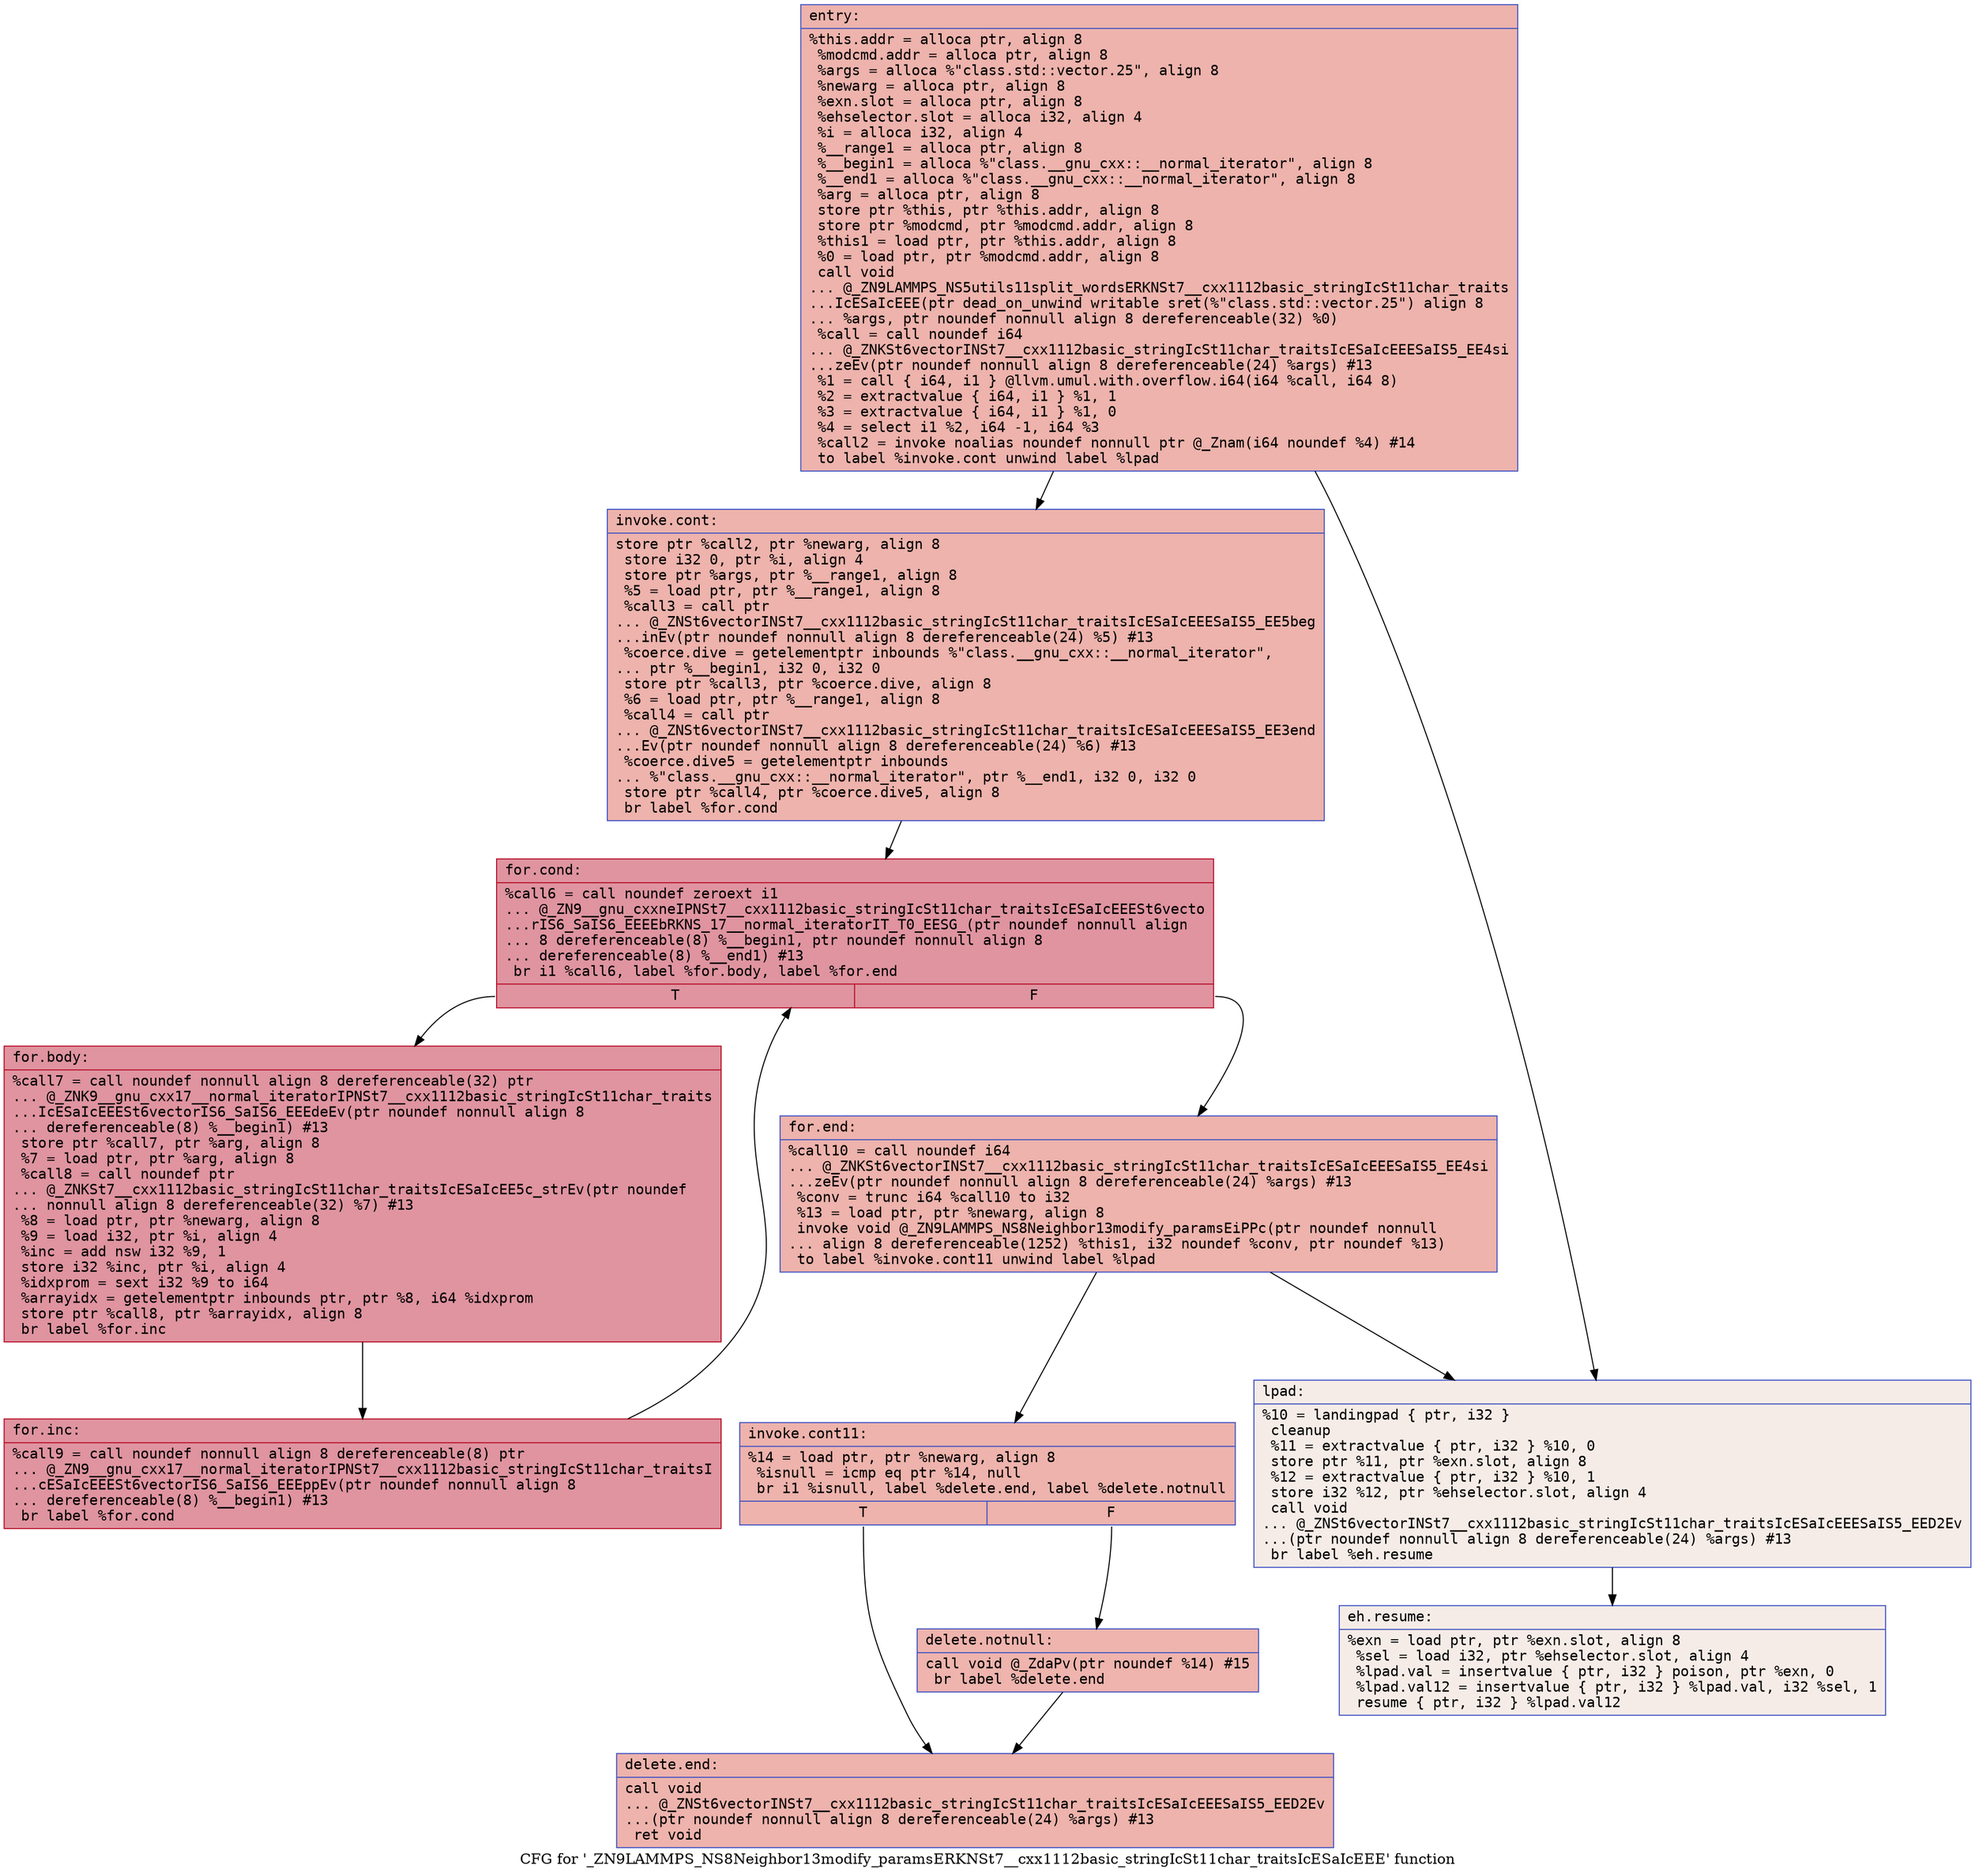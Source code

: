 digraph "CFG for '_ZN9LAMMPS_NS8Neighbor13modify_paramsERKNSt7__cxx1112basic_stringIcSt11char_traitsIcESaIcEEE' function" {
	label="CFG for '_ZN9LAMMPS_NS8Neighbor13modify_paramsERKNSt7__cxx1112basic_stringIcSt11char_traitsIcESaIcEEE' function";

	Node0x5563be11d6b0 [shape=record,color="#3d50c3ff", style=filled, fillcolor="#d6524470" fontname="Courier",label="{entry:\l|  %this.addr = alloca ptr, align 8\l  %modcmd.addr = alloca ptr, align 8\l  %args = alloca %\"class.std::vector.25\", align 8\l  %newarg = alloca ptr, align 8\l  %exn.slot = alloca ptr, align 8\l  %ehselector.slot = alloca i32, align 4\l  %i = alloca i32, align 4\l  %__range1 = alloca ptr, align 8\l  %__begin1 = alloca %\"class.__gnu_cxx::__normal_iterator\", align 8\l  %__end1 = alloca %\"class.__gnu_cxx::__normal_iterator\", align 8\l  %arg = alloca ptr, align 8\l  store ptr %this, ptr %this.addr, align 8\l  store ptr %modcmd, ptr %modcmd.addr, align 8\l  %this1 = load ptr, ptr %this.addr, align 8\l  %0 = load ptr, ptr %modcmd.addr, align 8\l  call void\l... @_ZN9LAMMPS_NS5utils11split_wordsERKNSt7__cxx1112basic_stringIcSt11char_traits\l...IcESaIcEEE(ptr dead_on_unwind writable sret(%\"class.std::vector.25\") align 8\l... %args, ptr noundef nonnull align 8 dereferenceable(32) %0)\l  %call = call noundef i64\l... @_ZNKSt6vectorINSt7__cxx1112basic_stringIcSt11char_traitsIcESaIcEEESaIS5_EE4si\l...zeEv(ptr noundef nonnull align 8 dereferenceable(24) %args) #13\l  %1 = call \{ i64, i1 \} @llvm.umul.with.overflow.i64(i64 %call, i64 8)\l  %2 = extractvalue \{ i64, i1 \} %1, 1\l  %3 = extractvalue \{ i64, i1 \} %1, 0\l  %4 = select i1 %2, i64 -1, i64 %3\l  %call2 = invoke noalias noundef nonnull ptr @_Znam(i64 noundef %4) #14\l          to label %invoke.cont unwind label %lpad\l}"];
	Node0x5563be11d6b0 -> Node0x5563be11e7d0[tooltip="entry -> invoke.cont\nProbability 100.00%" ];
	Node0x5563be11d6b0 -> Node0x5563be11e820[tooltip="entry -> lpad\nProbability 0.00%" ];
	Node0x5563be11e7d0 [shape=record,color="#3d50c3ff", style=filled, fillcolor="#d6524470" fontname="Courier",label="{invoke.cont:\l|  store ptr %call2, ptr %newarg, align 8\l  store i32 0, ptr %i, align 4\l  store ptr %args, ptr %__range1, align 8\l  %5 = load ptr, ptr %__range1, align 8\l  %call3 = call ptr\l... @_ZNSt6vectorINSt7__cxx1112basic_stringIcSt11char_traitsIcESaIcEEESaIS5_EE5beg\l...inEv(ptr noundef nonnull align 8 dereferenceable(24) %5) #13\l  %coerce.dive = getelementptr inbounds %\"class.__gnu_cxx::__normal_iterator\",\l... ptr %__begin1, i32 0, i32 0\l  store ptr %call3, ptr %coerce.dive, align 8\l  %6 = load ptr, ptr %__range1, align 8\l  %call4 = call ptr\l... @_ZNSt6vectorINSt7__cxx1112basic_stringIcSt11char_traitsIcESaIcEEESaIS5_EE3end\l...Ev(ptr noundef nonnull align 8 dereferenceable(24) %6) #13\l  %coerce.dive5 = getelementptr inbounds\l... %\"class.__gnu_cxx::__normal_iterator\", ptr %__end1, i32 0, i32 0\l  store ptr %call4, ptr %coerce.dive5, align 8\l  br label %for.cond\l}"];
	Node0x5563be11e7d0 -> Node0x5563be11f110[tooltip="invoke.cont -> for.cond\nProbability 100.00%" ];
	Node0x5563be11f110 [shape=record,color="#b70d28ff", style=filled, fillcolor="#b70d2870" fontname="Courier",label="{for.cond:\l|  %call6 = call noundef zeroext i1\l... @_ZN9__gnu_cxxneIPNSt7__cxx1112basic_stringIcSt11char_traitsIcESaIcEEESt6vecto\l...rIS6_SaIS6_EEEEbRKNS_17__normal_iteratorIT_T0_EESG_(ptr noundef nonnull align\l... 8 dereferenceable(8) %__begin1, ptr noundef nonnull align 8\l... dereferenceable(8) %__end1) #13\l  br i1 %call6, label %for.body, label %for.end\l|{<s0>T|<s1>F}}"];
	Node0x5563be11f110:s0 -> Node0x5563be11dd50[tooltip="for.cond -> for.body\nProbability 96.88%" ];
	Node0x5563be11f110:s1 -> Node0x5563be11ddd0[tooltip="for.cond -> for.end\nProbability 3.12%" ];
	Node0x5563be11dd50 [shape=record,color="#b70d28ff", style=filled, fillcolor="#b70d2870" fontname="Courier",label="{for.body:\l|  %call7 = call noundef nonnull align 8 dereferenceable(32) ptr\l... @_ZNK9__gnu_cxx17__normal_iteratorIPNSt7__cxx1112basic_stringIcSt11char_traits\l...IcESaIcEEESt6vectorIS6_SaIS6_EEEdeEv(ptr noundef nonnull align 8\l... dereferenceable(8) %__begin1) #13\l  store ptr %call7, ptr %arg, align 8\l  %7 = load ptr, ptr %arg, align 8\l  %call8 = call noundef ptr\l... @_ZNKSt7__cxx1112basic_stringIcSt11char_traitsIcESaIcEE5c_strEv(ptr noundef\l... nonnull align 8 dereferenceable(32) %7) #13\l  %8 = load ptr, ptr %newarg, align 8\l  %9 = load i32, ptr %i, align 4\l  %inc = add nsw i32 %9, 1\l  store i32 %inc, ptr %i, align 4\l  %idxprom = sext i32 %9 to i64\l  %arrayidx = getelementptr inbounds ptr, ptr %8, i64 %idxprom\l  store ptr %call8, ptr %arrayidx, align 8\l  br label %for.inc\l}"];
	Node0x5563be11dd50 -> Node0x5563be11f9f0[tooltip="for.body -> for.inc\nProbability 100.00%" ];
	Node0x5563be11f9f0 [shape=record,color="#b70d28ff", style=filled, fillcolor="#b70d2870" fontname="Courier",label="{for.inc:\l|  %call9 = call noundef nonnull align 8 dereferenceable(8) ptr\l... @_ZN9__gnu_cxx17__normal_iteratorIPNSt7__cxx1112basic_stringIcSt11char_traitsI\l...cESaIcEEESt6vectorIS6_SaIS6_EEEppEv(ptr noundef nonnull align 8\l... dereferenceable(8) %__begin1) #13\l  br label %for.cond\l}"];
	Node0x5563be11f9f0 -> Node0x5563be11f110[tooltip="for.inc -> for.cond\nProbability 100.00%" ];
	Node0x5563be11e820 [shape=record,color="#3d50c3ff", style=filled, fillcolor="#ead5c970" fontname="Courier",label="{lpad:\l|  %10 = landingpad \{ ptr, i32 \}\l          cleanup\l  %11 = extractvalue \{ ptr, i32 \} %10, 0\l  store ptr %11, ptr %exn.slot, align 8\l  %12 = extractvalue \{ ptr, i32 \} %10, 1\l  store i32 %12, ptr %ehselector.slot, align 4\l  call void\l... @_ZNSt6vectorINSt7__cxx1112basic_stringIcSt11char_traitsIcESaIcEEESaIS5_EED2Ev\l...(ptr noundef nonnull align 8 dereferenceable(24) %args) #13\l  br label %eh.resume\l}"];
	Node0x5563be11e820 -> Node0x5563be120600[tooltip="lpad -> eh.resume\nProbability 100.00%" ];
	Node0x5563be11ddd0 [shape=record,color="#3d50c3ff", style=filled, fillcolor="#d6524470" fontname="Courier",label="{for.end:\l|  %call10 = call noundef i64\l... @_ZNKSt6vectorINSt7__cxx1112basic_stringIcSt11char_traitsIcESaIcEEESaIS5_EE4si\l...zeEv(ptr noundef nonnull align 8 dereferenceable(24) %args) #13\l  %conv = trunc i64 %call10 to i32\l  %13 = load ptr, ptr %newarg, align 8\l  invoke void @_ZN9LAMMPS_NS8Neighbor13modify_paramsEiPPc(ptr noundef nonnull\l... align 8 dereferenceable(1252) %this1, i32 noundef %conv, ptr noundef %13)\l          to label %invoke.cont11 unwind label %lpad\l}"];
	Node0x5563be11ddd0 -> Node0x5563be120860[tooltip="for.end -> invoke.cont11\nProbability 100.00%" ];
	Node0x5563be11ddd0 -> Node0x5563be11e820[tooltip="for.end -> lpad\nProbability 0.00%" ];
	Node0x5563be120860 [shape=record,color="#3d50c3ff", style=filled, fillcolor="#d6524470" fontname="Courier",label="{invoke.cont11:\l|  %14 = load ptr, ptr %newarg, align 8\l  %isnull = icmp eq ptr %14, null\l  br i1 %isnull, label %delete.end, label %delete.notnull\l|{<s0>T|<s1>F}}"];
	Node0x5563be120860:s0 -> Node0x5563be120b50[tooltip="invoke.cont11 -> delete.end\nProbability 37.50%" ];
	Node0x5563be120860:s1 -> Node0x5563be120ba0[tooltip="invoke.cont11 -> delete.notnull\nProbability 62.50%" ];
	Node0x5563be120ba0 [shape=record,color="#3d50c3ff", style=filled, fillcolor="#d8564670" fontname="Courier",label="{delete.notnull:\l|  call void @_ZdaPv(ptr noundef %14) #15\l  br label %delete.end\l}"];
	Node0x5563be120ba0 -> Node0x5563be120b50[tooltip="delete.notnull -> delete.end\nProbability 100.00%" ];
	Node0x5563be120b50 [shape=record,color="#3d50c3ff", style=filled, fillcolor="#d6524470" fontname="Courier",label="{delete.end:\l|  call void\l... @_ZNSt6vectorINSt7__cxx1112basic_stringIcSt11char_traitsIcESaIcEEESaIS5_EED2Ev\l...(ptr noundef nonnull align 8 dereferenceable(24) %args) #13\l  ret void\l}"];
	Node0x5563be120600 [shape=record,color="#3d50c3ff", style=filled, fillcolor="#ead5c970" fontname="Courier",label="{eh.resume:\l|  %exn = load ptr, ptr %exn.slot, align 8\l  %sel = load i32, ptr %ehselector.slot, align 4\l  %lpad.val = insertvalue \{ ptr, i32 \} poison, ptr %exn, 0\l  %lpad.val12 = insertvalue \{ ptr, i32 \} %lpad.val, i32 %sel, 1\l  resume \{ ptr, i32 \} %lpad.val12\l}"];
}
